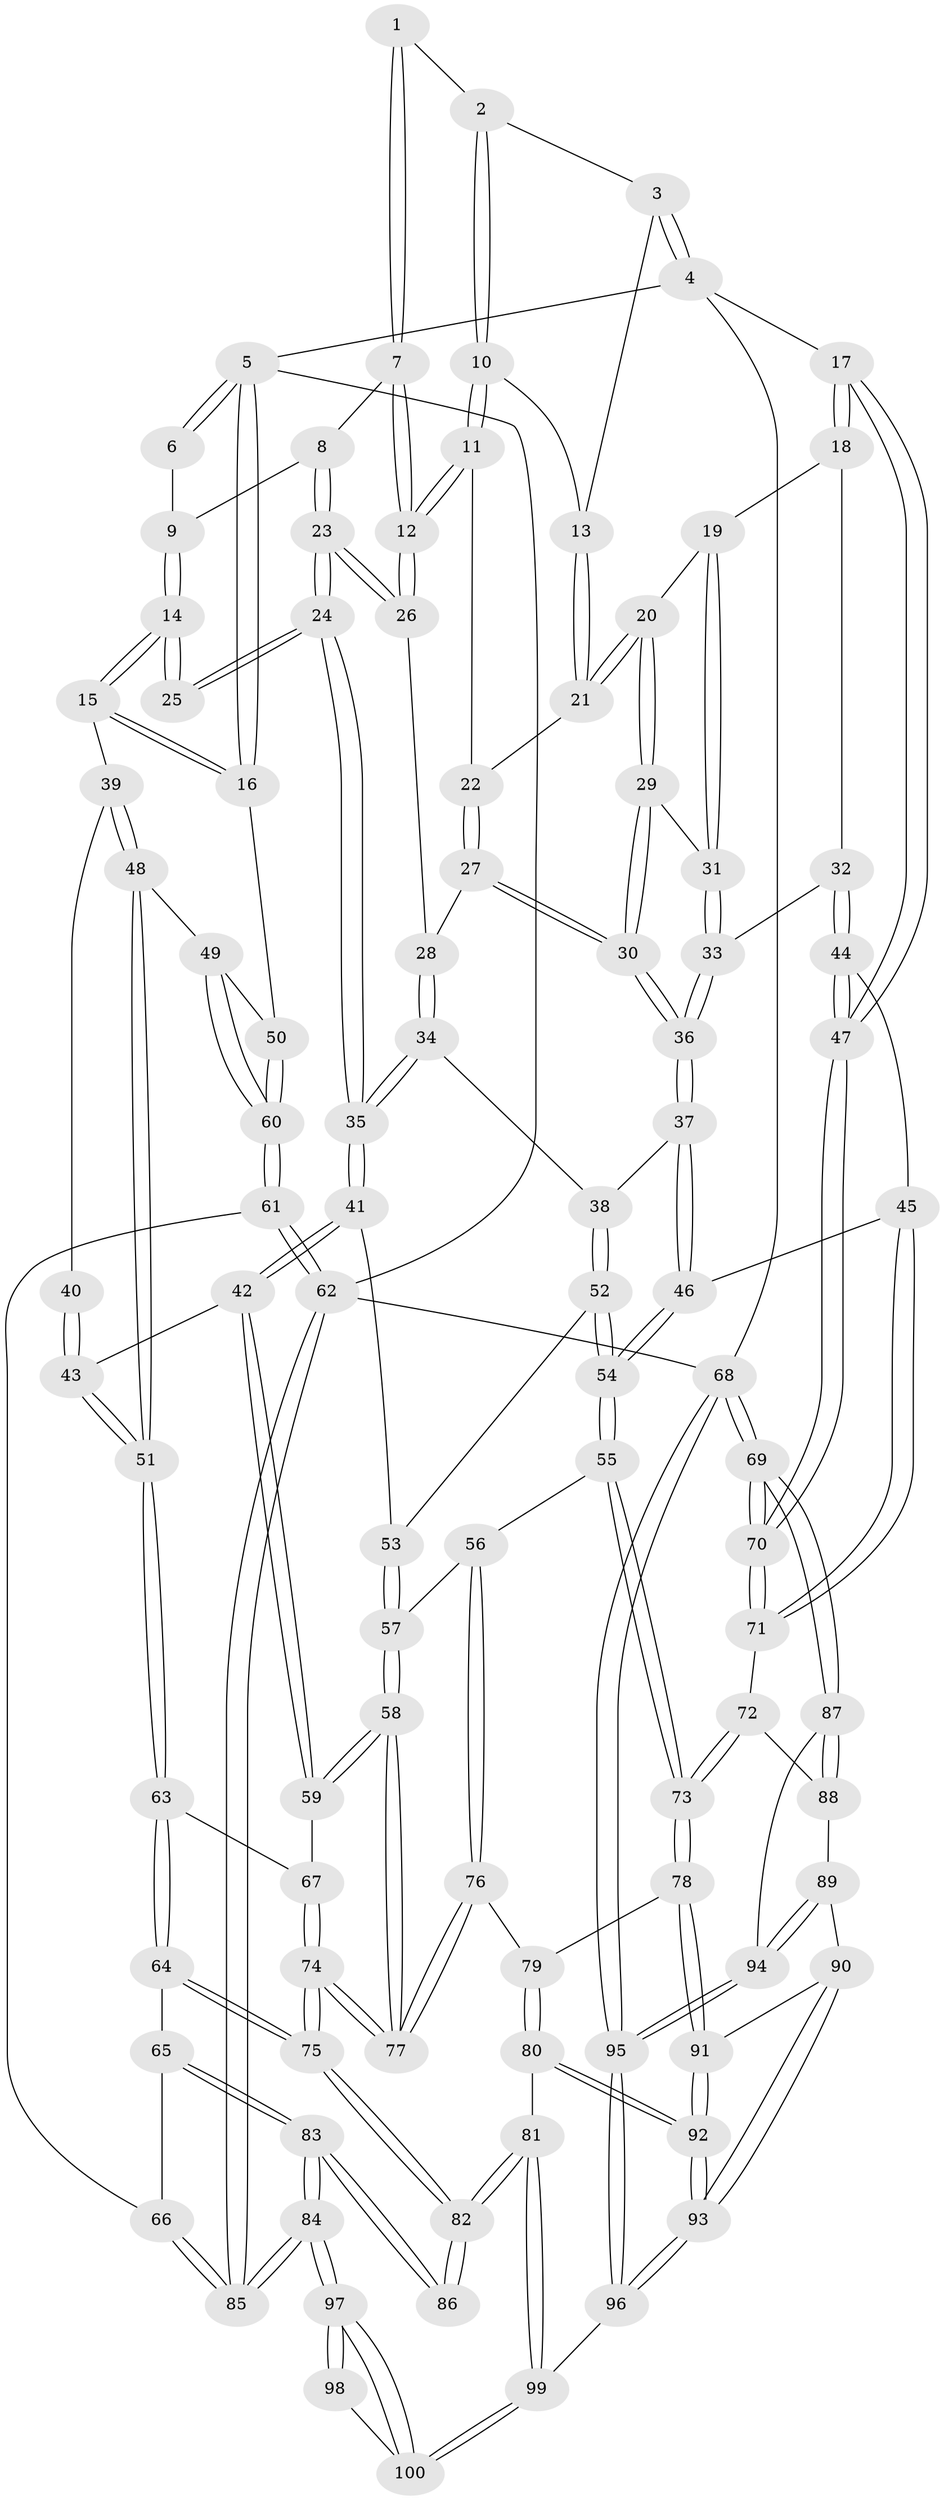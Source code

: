 // Generated by graph-tools (version 1.1) at 2025/11/02/27/25 16:11:59]
// undirected, 100 vertices, 247 edges
graph export_dot {
graph [start="1"]
  node [color=gray90,style=filled];
  1 [pos="+0.45806197841061663+0"];
  2 [pos="+0.5218204848508493+0"];
  3 [pos="+0.9422456993752171+0"];
  4 [pos="+1+0"];
  5 [pos="+0+0"];
  6 [pos="+0.22707750674611563+0"];
  7 [pos="+0.43685357788167195+0"];
  8 [pos="+0.3561116139662815+0.064634808006377"];
  9 [pos="+0.2759488459564959+0.06776687248329265"];
  10 [pos="+0.5982823970975766+0.038578601591400336"];
  11 [pos="+0.6000937117401796+0.06825823772572015"];
  12 [pos="+0.4793968623851378+0.13282926261753267"];
  13 [pos="+0.8004735987867966+0.011981497128226848"];
  14 [pos="+0.24120393719460798+0.09323501049165225"];
  15 [pos="+0.09047297407673133+0.14857804927566615"];
  16 [pos="+0+0"];
  17 [pos="+1+0"];
  18 [pos="+0.9460258532328389+0.13900758418451614"];
  19 [pos="+0.8268198443443288+0.12738546743784082"];
  20 [pos="+0.7889165245565354+0.07958763074185292"];
  21 [pos="+0.7885614797966135+0.0710616843327562"];
  22 [pos="+0.6032467279704204+0.07237569764463687"];
  23 [pos="+0.40631337514691657+0.20285807712308362"];
  24 [pos="+0.4058352601953883+0.2038394625792337"];
  25 [pos="+0.3967455993656148+0.20663994382783107"];
  26 [pos="+0.45905739244680893+0.16648882066337556"];
  27 [pos="+0.6474440641028542+0.18133105473855737"];
  28 [pos="+0.6055804724963285+0.20516418419810903"];
  29 [pos="+0.7007825471698972+0.1689614216985805"];
  30 [pos="+0.6689876585957981+0.18888227948652184"];
  31 [pos="+0.8264964489704965+0.21540277156848453"];
  32 [pos="+0.8867833450338787+0.25716253538246886"];
  33 [pos="+0.828604653003321+0.22320817486038205"];
  34 [pos="+0.5368035715637283+0.3415582393253995"];
  35 [pos="+0.49970139917279494+0.3528511439889447"];
  36 [pos="+0.7202394844054838+0.2941741450132509"];
  37 [pos="+0.716188820624631+0.3478167354792584"];
  38 [pos="+0.6265110956678644+0.35780927009330643"];
  39 [pos="+0.22559644837468035+0.27494403601686934"];
  40 [pos="+0.37965661833003894+0.2148695935771208"];
  41 [pos="+0.4795956420758194+0.39682993304157194"];
  42 [pos="+0.4170941124840343+0.4467543128403033"];
  43 [pos="+0.34803205509308655+0.43874023304773424"];
  44 [pos="+0.9587400079181605+0.3948833396080244"];
  45 [pos="+0.8376817234780697+0.4382872615290867"];
  46 [pos="+0.792082700953547+0.4337099924051242"];
  47 [pos="+1+0.42005908605635145"];
  48 [pos="+0.23219352859932094+0.41688365897065105"];
  49 [pos="+0.219962397872087+0.4189003286984448"];
  50 [pos="+0+0.2235699718030651"];
  51 [pos="+0.24910705579417486+0.43547979551577815"];
  52 [pos="+0.6221517574129729+0.44293263469974903"];
  53 [pos="+0.5422309270467767+0.45908989809708883"];
  54 [pos="+0.6740852995427157+0.5496641113424032"];
  55 [pos="+0.6546716833653412+0.5788320174138325"];
  56 [pos="+0.6230181081399804+0.5780800043743904"];
  57 [pos="+0.6227210585193207+0.5780226357884822"];
  58 [pos="+0.45510013644763364+0.6198933066907447"];
  59 [pos="+0.4471066671893365+0.6064585840766282"];
  60 [pos="+0+0.5336213109684046"];
  61 [pos="+0+0.592126831989652"];
  62 [pos="+0+1"];
  63 [pos="+0.2380828607393727+0.5665642810424395"];
  64 [pos="+0.18687045958065254+0.6661974186566869"];
  65 [pos="+0.1324241163839535+0.6827814159006672"];
  66 [pos="+0.12719080249120523+0.6816822357190819"];
  67 [pos="+0.28995037492437664+0.5783767852323102"];
  68 [pos="+1+1"];
  69 [pos="+1+0.7595253389900606"];
  70 [pos="+1+0.6556136462194768"];
  71 [pos="+0.8577256351128879+0.6632577577354613"];
  72 [pos="+0.7691345520913394+0.7301620566037047"];
  73 [pos="+0.7528235262872772+0.736316134784085"];
  74 [pos="+0.4161763301109369+0.7330996456415438"];
  75 [pos="+0.3941367384033336+0.7939481366571018"];
  76 [pos="+0.5735802098008626+0.7032046520818721"];
  77 [pos="+0.44679185038318053+0.6541763669416368"];
  78 [pos="+0.7511237508704753+0.7398454528565837"];
  79 [pos="+0.5761561387317162+0.7121321831921739"];
  80 [pos="+0.5118460076486302+0.8289594965042525"];
  81 [pos="+0.40983329089636783+0.8238075511809745"];
  82 [pos="+0.4006216284455206+0.8157603899951937"];
  83 [pos="+0.15407634998652792+0.90641833028621"];
  84 [pos="+0+1"];
  85 [pos="+0+1"];
  86 [pos="+0.3372524744533369+0.8524975087229679"];
  87 [pos="+1+0.7854281893147075"];
  88 [pos="+0.9152962737663749+0.8019942365550446"];
  89 [pos="+0.880538988331035+0.9036218799779352"];
  90 [pos="+0.8554654349981211+0.8924481358555452"];
  91 [pos="+0.7488286576089476+0.7465564768619062"];
  92 [pos="+0.651520461996918+0.8642081968327874"];
  93 [pos="+0.6823865091407442+1"];
  94 [pos="+0.9046511883104179+0.9259674535308037"];
  95 [pos="+0.8895784076224617+1"];
  96 [pos="+0.6820658243482841+1"];
  97 [pos="+0+1"];
  98 [pos="+0.3183555547228475+0.8964136356333086"];
  99 [pos="+0.4551877716137282+1"];
  100 [pos="+0.18696585419151154+1"];
  1 -- 2;
  1 -- 7;
  1 -- 7;
  2 -- 3;
  2 -- 10;
  2 -- 10;
  3 -- 4;
  3 -- 4;
  3 -- 13;
  4 -- 5;
  4 -- 17;
  4 -- 68;
  5 -- 6;
  5 -- 6;
  5 -- 16;
  5 -- 16;
  5 -- 62;
  6 -- 9;
  7 -- 8;
  7 -- 12;
  7 -- 12;
  8 -- 9;
  8 -- 23;
  8 -- 23;
  9 -- 14;
  9 -- 14;
  10 -- 11;
  10 -- 11;
  10 -- 13;
  11 -- 12;
  11 -- 12;
  11 -- 22;
  12 -- 26;
  12 -- 26;
  13 -- 21;
  13 -- 21;
  14 -- 15;
  14 -- 15;
  14 -- 25;
  14 -- 25;
  15 -- 16;
  15 -- 16;
  15 -- 39;
  16 -- 50;
  17 -- 18;
  17 -- 18;
  17 -- 47;
  17 -- 47;
  18 -- 19;
  18 -- 32;
  19 -- 20;
  19 -- 31;
  19 -- 31;
  20 -- 21;
  20 -- 21;
  20 -- 29;
  20 -- 29;
  21 -- 22;
  22 -- 27;
  22 -- 27;
  23 -- 24;
  23 -- 24;
  23 -- 26;
  23 -- 26;
  24 -- 25;
  24 -- 25;
  24 -- 35;
  24 -- 35;
  26 -- 28;
  27 -- 28;
  27 -- 30;
  27 -- 30;
  28 -- 34;
  28 -- 34;
  29 -- 30;
  29 -- 30;
  29 -- 31;
  30 -- 36;
  30 -- 36;
  31 -- 33;
  31 -- 33;
  32 -- 33;
  32 -- 44;
  32 -- 44;
  33 -- 36;
  33 -- 36;
  34 -- 35;
  34 -- 35;
  34 -- 38;
  35 -- 41;
  35 -- 41;
  36 -- 37;
  36 -- 37;
  37 -- 38;
  37 -- 46;
  37 -- 46;
  38 -- 52;
  38 -- 52;
  39 -- 40;
  39 -- 48;
  39 -- 48;
  40 -- 43;
  40 -- 43;
  41 -- 42;
  41 -- 42;
  41 -- 53;
  42 -- 43;
  42 -- 59;
  42 -- 59;
  43 -- 51;
  43 -- 51;
  44 -- 45;
  44 -- 47;
  44 -- 47;
  45 -- 46;
  45 -- 71;
  45 -- 71;
  46 -- 54;
  46 -- 54;
  47 -- 70;
  47 -- 70;
  48 -- 49;
  48 -- 51;
  48 -- 51;
  49 -- 50;
  49 -- 60;
  49 -- 60;
  50 -- 60;
  50 -- 60;
  51 -- 63;
  51 -- 63;
  52 -- 53;
  52 -- 54;
  52 -- 54;
  53 -- 57;
  53 -- 57;
  54 -- 55;
  54 -- 55;
  55 -- 56;
  55 -- 73;
  55 -- 73;
  56 -- 57;
  56 -- 76;
  56 -- 76;
  57 -- 58;
  57 -- 58;
  58 -- 59;
  58 -- 59;
  58 -- 77;
  58 -- 77;
  59 -- 67;
  60 -- 61;
  60 -- 61;
  61 -- 62;
  61 -- 62;
  61 -- 66;
  62 -- 85;
  62 -- 85;
  62 -- 68;
  63 -- 64;
  63 -- 64;
  63 -- 67;
  64 -- 65;
  64 -- 75;
  64 -- 75;
  65 -- 66;
  65 -- 83;
  65 -- 83;
  66 -- 85;
  66 -- 85;
  67 -- 74;
  67 -- 74;
  68 -- 69;
  68 -- 69;
  68 -- 95;
  68 -- 95;
  69 -- 70;
  69 -- 70;
  69 -- 87;
  69 -- 87;
  70 -- 71;
  70 -- 71;
  71 -- 72;
  72 -- 73;
  72 -- 73;
  72 -- 88;
  73 -- 78;
  73 -- 78;
  74 -- 75;
  74 -- 75;
  74 -- 77;
  74 -- 77;
  75 -- 82;
  75 -- 82;
  76 -- 77;
  76 -- 77;
  76 -- 79;
  78 -- 79;
  78 -- 91;
  78 -- 91;
  79 -- 80;
  79 -- 80;
  80 -- 81;
  80 -- 92;
  80 -- 92;
  81 -- 82;
  81 -- 82;
  81 -- 99;
  81 -- 99;
  82 -- 86;
  82 -- 86;
  83 -- 84;
  83 -- 84;
  83 -- 86;
  83 -- 86;
  84 -- 85;
  84 -- 85;
  84 -- 97;
  84 -- 97;
  87 -- 88;
  87 -- 88;
  87 -- 94;
  88 -- 89;
  89 -- 90;
  89 -- 94;
  89 -- 94;
  90 -- 91;
  90 -- 93;
  90 -- 93;
  91 -- 92;
  91 -- 92;
  92 -- 93;
  92 -- 93;
  93 -- 96;
  93 -- 96;
  94 -- 95;
  94 -- 95;
  95 -- 96;
  95 -- 96;
  96 -- 99;
  97 -- 98;
  97 -- 98;
  97 -- 100;
  97 -- 100;
  98 -- 100;
  99 -- 100;
  99 -- 100;
}
